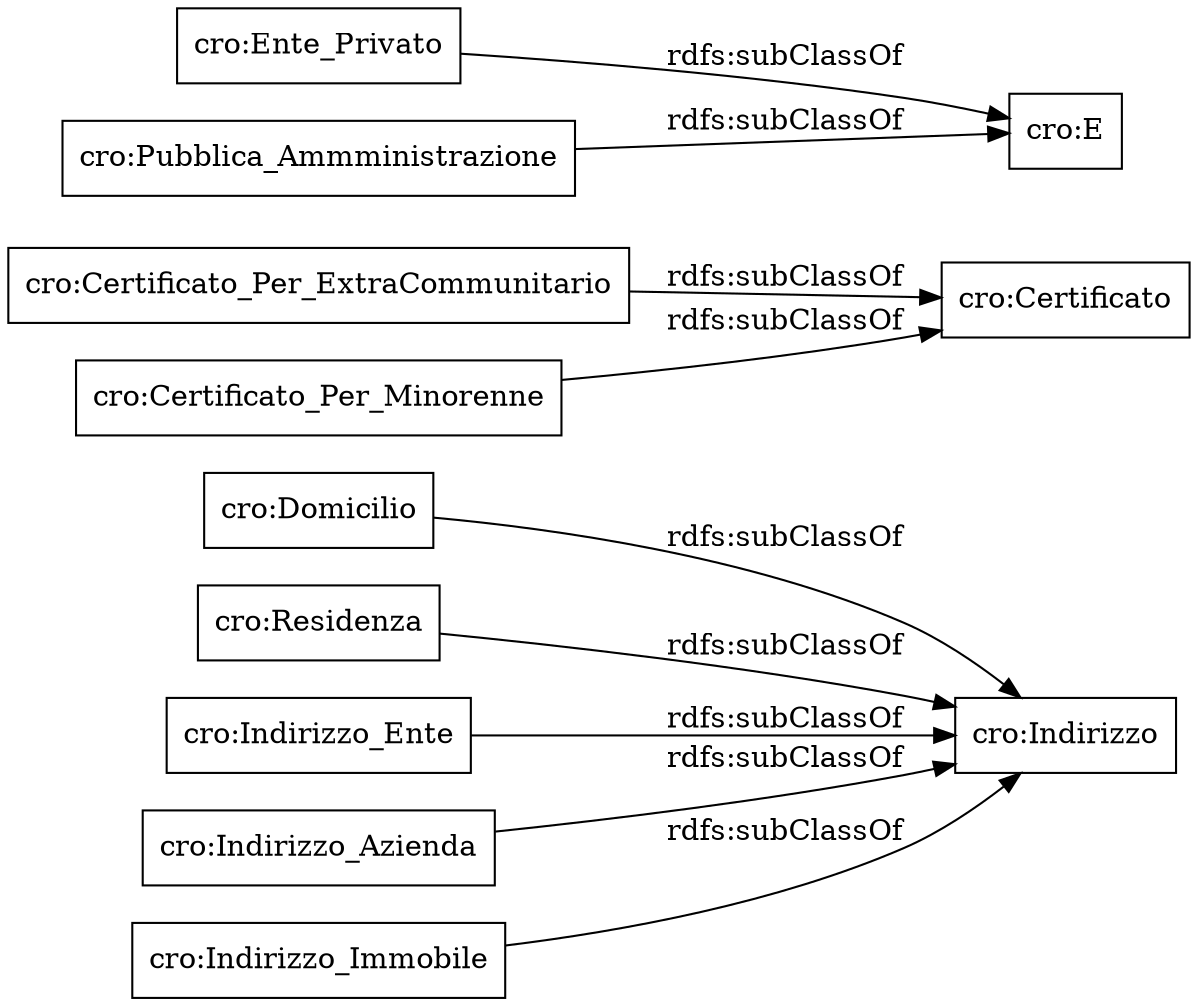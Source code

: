 digraph ar2dtool_diagram { 
rankdir=LR;
size="1000"
node [shape = rectangle, color="black"]; "cro:Domicilio" "cro:Certificato" "cro:Residenza" "cro:Certificato_Per_ExtraCommunitario" "cro:E" "cro:Ente_Privato" "cro:Indirizzo_Ente" "cro:Pubblica_Ammministrazione" "cro:Indirizzo_Azienda" "cro:Indirizzo_Immobile" "cro:Certificato_Per_Minorenne" "cro:Indirizzo" ; /*classes style*/
	"cro:Pubblica_Ammministrazione" -> "cro:E" [ label = "rdfs:subClassOf" ];
	"cro:Certificato_Per_Minorenne" -> "cro:Certificato" [ label = "rdfs:subClassOf" ];
	"cro:Indirizzo_Ente" -> "cro:Indirizzo" [ label = "rdfs:subClassOf" ];
	"cro:Indirizzo_Azienda" -> "cro:Indirizzo" [ label = "rdfs:subClassOf" ];
	"cro:Ente_Privato" -> "cro:E" [ label = "rdfs:subClassOf" ];
	"cro:Certificato_Per_ExtraCommunitario" -> "cro:Certificato" [ label = "rdfs:subClassOf" ];
	"cro:Residenza" -> "cro:Indirizzo" [ label = "rdfs:subClassOf" ];
	"cro:Domicilio" -> "cro:Indirizzo" [ label = "rdfs:subClassOf" ];
	"cro:Indirizzo_Immobile" -> "cro:Indirizzo" [ label = "rdfs:subClassOf" ];

}
